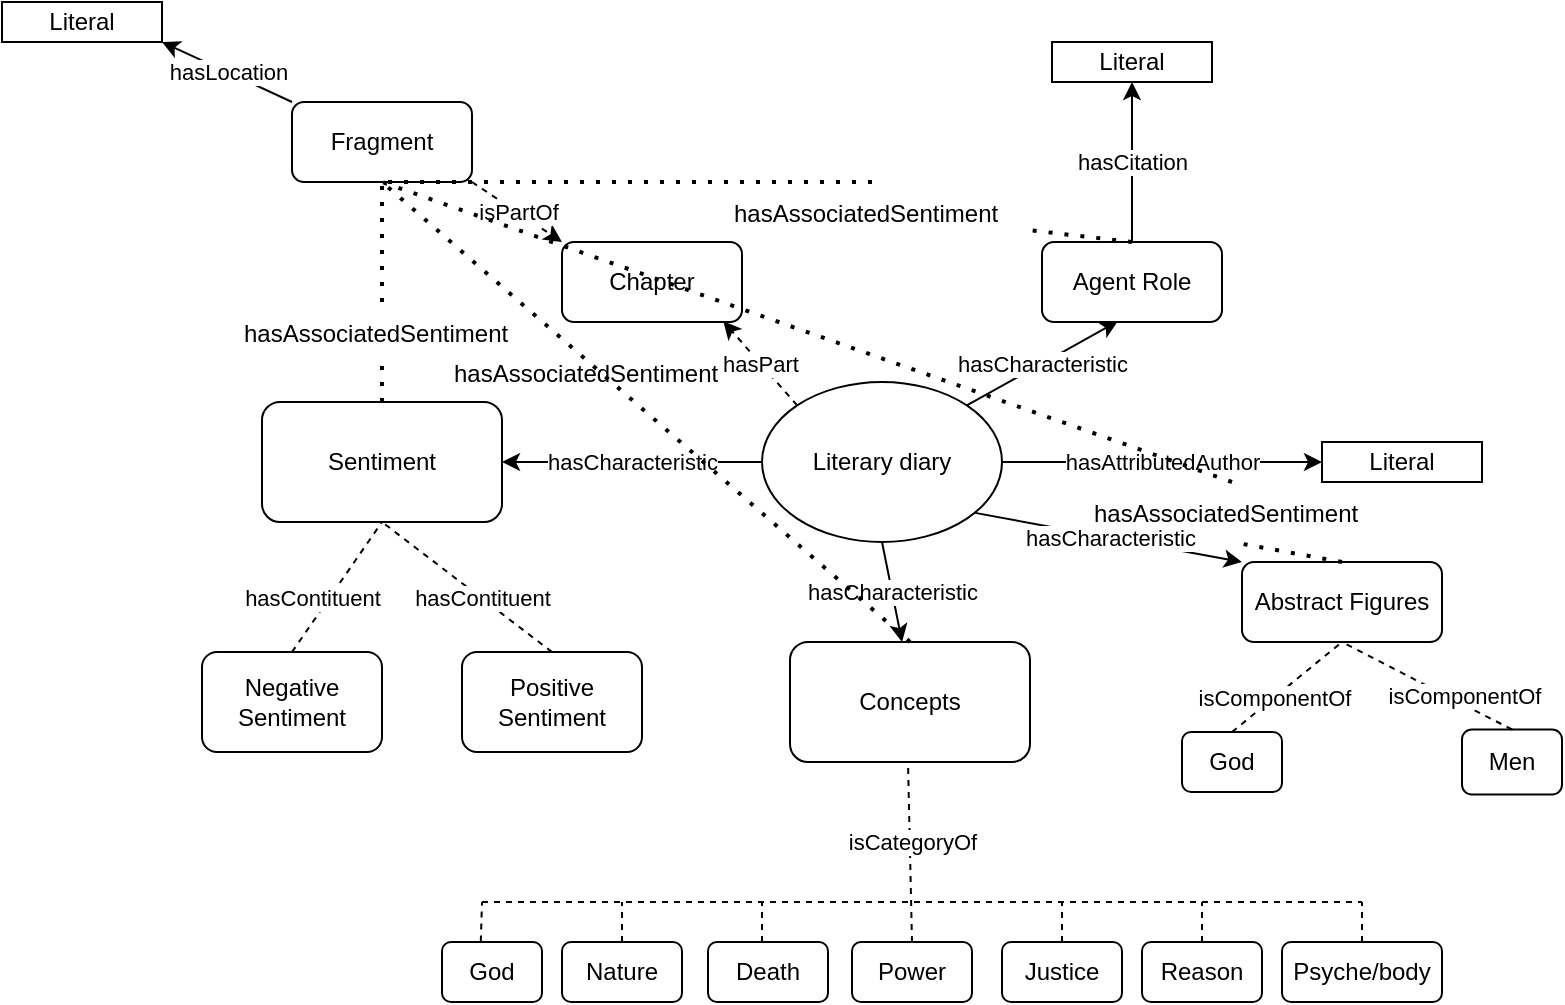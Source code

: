 <mxfile version="18.0.6" type="device"><diagram id="lmt_hQdFREL9b_rtfjdI" name="Page-1"><mxGraphModel dx="1865" dy="649" grid="1" gridSize="10" guides="1" tooltips="1" connect="1" arrows="1" fold="1" page="1" pageScale="1" pageWidth="827" pageHeight="1169" math="0" shadow="0"><root><mxCell id="0"/><mxCell id="1" parent="0"/><mxCell id="wSqcRJACnzRzoGMwE3hV-1" value="Literary diary" style="ellipse;whiteSpace=wrap;html=1;" parent="1" vertex="1"><mxGeometry x="340" y="220" width="120" height="80" as="geometry"/></mxCell><mxCell id="wSqcRJACnzRzoGMwE3hV-2" value="Sentiment" style="rounded=1;whiteSpace=wrap;html=1;" parent="1" vertex="1"><mxGeometry x="90" y="230" width="120" height="60" as="geometry"/></mxCell><mxCell id="wSqcRJACnzRzoGMwE3hV-3" value="Concepts" style="rounded=1;whiteSpace=wrap;html=1;" parent="1" vertex="1"><mxGeometry x="354" y="350" width="120" height="60" as="geometry"/></mxCell><mxCell id="wSqcRJACnzRzoGMwE3hV-4" value="Abstract Figures" style="rounded=1;whiteSpace=wrap;html=1;" parent="1" vertex="1"><mxGeometry x="580" y="310" width="100" height="40" as="geometry"/></mxCell><mxCell id="wSqcRJACnzRzoGMwE3hV-5" value="" style="endArrow=classic;html=1;rounded=0;entryX=1;entryY=0.5;entryDx=0;entryDy=0;" parent="1" source="wSqcRJACnzRzoGMwE3hV-1" target="wSqcRJACnzRzoGMwE3hV-2" edge="1"><mxGeometry relative="1" as="geometry"><mxPoint x="220" y="270" as="sourcePoint"/><mxPoint x="320" y="270" as="targetPoint"/></mxGeometry></mxCell><mxCell id="wSqcRJACnzRzoGMwE3hV-6" value="hasCharacteristic" style="edgeLabel;resizable=0;html=1;align=center;verticalAlign=middle;" parent="wSqcRJACnzRzoGMwE3hV-5" connectable="0" vertex="1"><mxGeometry relative="1" as="geometry"/></mxCell><mxCell id="wSqcRJACnzRzoGMwE3hV-9" value="Positive Sentiment" style="rounded=1;whiteSpace=wrap;html=1;" parent="1" vertex="1"><mxGeometry x="190" y="355" width="90" height="50" as="geometry"/></mxCell><mxCell id="wSqcRJACnzRzoGMwE3hV-12" value="Negative Sentiment" style="rounded=1;whiteSpace=wrap;html=1;" parent="1" vertex="1"><mxGeometry x="60" y="355" width="90" height="50" as="geometry"/></mxCell><mxCell id="wSqcRJACnzRzoGMwE3hV-17" value="" style="endArrow=classic;html=1;rounded=0;exitX=0.5;exitY=1;exitDx=0;exitDy=0;entryX=0.467;entryY=0;entryDx=0;entryDy=0;entryPerimeter=0;" parent="1" source="wSqcRJACnzRzoGMwE3hV-1" target="wSqcRJACnzRzoGMwE3hV-3" edge="1"><mxGeometry relative="1" as="geometry"><mxPoint x="350" y="320" as="sourcePoint"/><mxPoint x="450" y="320" as="targetPoint"/></mxGeometry></mxCell><mxCell id="wSqcRJACnzRzoGMwE3hV-18" value="hasCharacteristic" style="edgeLabel;resizable=0;html=1;align=center;verticalAlign=middle;" parent="wSqcRJACnzRzoGMwE3hV-17" connectable="0" vertex="1"><mxGeometry relative="1" as="geometry"/></mxCell><mxCell id="wSqcRJACnzRzoGMwE3hV-19" value="" style="endArrow=classic;html=1;rounded=0;exitX=0.888;exitY=0.818;exitDx=0;exitDy=0;exitPerimeter=0;entryX=0;entryY=0;entryDx=0;entryDy=0;" parent="1" source="wSqcRJACnzRzoGMwE3hV-1" target="wSqcRJACnzRzoGMwE3hV-4" edge="1"><mxGeometry relative="1" as="geometry"><mxPoint x="480" y="290" as="sourcePoint"/><mxPoint x="580" y="290" as="targetPoint"/></mxGeometry></mxCell><mxCell id="wSqcRJACnzRzoGMwE3hV-20" value="hasCharacteristic" style="edgeLabel;resizable=0;html=1;align=center;verticalAlign=middle;" parent="wSqcRJACnzRzoGMwE3hV-19" connectable="0" vertex="1"><mxGeometry relative="1" as="geometry"/></mxCell><mxCell id="wSqcRJACnzRzoGMwE3hV-28" value="Nature" style="rounded=1;whiteSpace=wrap;html=1;" parent="1" vertex="1"><mxGeometry x="240" y="500" width="60" height="30" as="geometry"/></mxCell><mxCell id="wSqcRJACnzRzoGMwE3hV-29" value="" style="endArrow=none;dashed=1;html=1;rounded=0;" parent="1" edge="1"><mxGeometry width="50" height="50" relative="1" as="geometry"><mxPoint x="200" y="480" as="sourcePoint"/><mxPoint x="640" y="480" as="targetPoint"/></mxGeometry></mxCell><mxCell id="wSqcRJACnzRzoGMwE3hV-30" value="" style="endArrow=none;dashed=1;html=1;rounded=0;" parent="1" edge="1"><mxGeometry width="50" height="50" relative="1" as="geometry"><mxPoint x="270" y="500" as="sourcePoint"/><mxPoint x="270" y="480" as="targetPoint"/></mxGeometry></mxCell><mxCell id="wSqcRJACnzRzoGMwE3hV-31" value="" style="endArrow=none;dashed=1;html=1;rounded=0;" parent="1" edge="1"><mxGeometry width="50" height="50" relative="1" as="geometry"><mxPoint x="340" y="500" as="sourcePoint"/><mxPoint x="340" y="480" as="targetPoint"/></mxGeometry></mxCell><mxCell id="wSqcRJACnzRzoGMwE3hV-33" value="Death" style="rounded=1;whiteSpace=wrap;html=1;" parent="1" vertex="1"><mxGeometry x="313" y="500" width="60" height="30" as="geometry"/></mxCell><mxCell id="wSqcRJACnzRzoGMwE3hV-34" value="Power" style="rounded=1;whiteSpace=wrap;html=1;" parent="1" vertex="1"><mxGeometry x="385" y="500" width="60" height="30" as="geometry"/></mxCell><mxCell id="wSqcRJACnzRzoGMwE3hV-35" value="Justice" style="rounded=1;whiteSpace=wrap;html=1;" parent="1" vertex="1"><mxGeometry x="460" y="500" width="60" height="30" as="geometry"/></mxCell><mxCell id="wSqcRJACnzRzoGMwE3hV-36" value="Reason" style="rounded=1;whiteSpace=wrap;html=1;" parent="1" vertex="1"><mxGeometry x="530" y="500" width="60" height="30" as="geometry"/></mxCell><mxCell id="wSqcRJACnzRzoGMwE3hV-37" value="Psyche/body" style="rounded=1;whiteSpace=wrap;html=1;" parent="1" vertex="1"><mxGeometry x="600" y="500" width="80" height="30" as="geometry"/></mxCell><mxCell id="wSqcRJACnzRzoGMwE3hV-38" value="God" style="rounded=1;whiteSpace=wrap;html=1;" parent="1" vertex="1"><mxGeometry x="180" y="500" width="50" height="30" as="geometry"/></mxCell><mxCell id="wSqcRJACnzRzoGMwE3hV-39" value="" style="endArrow=none;dashed=1;html=1;rounded=0;exitX=0.5;exitY=0;exitDx=0;exitDy=0;" parent="1" source="wSqcRJACnzRzoGMwE3hV-35" edge="1"><mxGeometry width="50" height="50" relative="1" as="geometry"><mxPoint x="420" y="510" as="sourcePoint"/><mxPoint x="490" y="480" as="targetPoint"/><Array as="points"/></mxGeometry></mxCell><mxCell id="wSqcRJACnzRzoGMwE3hV-40" value="" style="endArrow=none;dashed=1;html=1;rounded=0;exitX=0.5;exitY=0;exitDx=0;exitDy=0;" parent="1" source="wSqcRJACnzRzoGMwE3hV-36" edge="1"><mxGeometry width="50" height="50" relative="1" as="geometry"><mxPoint x="490" y="510" as="sourcePoint"/><mxPoint x="560" y="480" as="targetPoint"/><Array as="points"/></mxGeometry></mxCell><mxCell id="wSqcRJACnzRzoGMwE3hV-41" value="" style="endArrow=none;dashed=1;html=1;rounded=0;exitX=0.5;exitY=0;exitDx=0;exitDy=0;" parent="1" source="wSqcRJACnzRzoGMwE3hV-37" edge="1"><mxGeometry width="50" height="50" relative="1" as="geometry"><mxPoint x="560" y="510" as="sourcePoint"/><mxPoint x="640" y="480" as="targetPoint"/><Array as="points"/></mxGeometry></mxCell><mxCell id="wSqcRJACnzRzoGMwE3hV-42" value="" style="endArrow=none;dashed=1;html=1;rounded=0;exitX=0.388;exitY=-0.007;exitDx=0;exitDy=0;exitPerimeter=0;" parent="1" source="wSqcRJACnzRzoGMwE3hV-38" edge="1"><mxGeometry width="50" height="50" relative="1" as="geometry"><mxPoint x="280" y="510" as="sourcePoint"/><mxPoint x="200" y="480" as="targetPoint"/></mxGeometry></mxCell><mxCell id="wSqcRJACnzRzoGMwE3hV-53" value="God" style="rounded=1;whiteSpace=wrap;html=1;" parent="1" vertex="1"><mxGeometry x="550" y="395" width="50" height="30" as="geometry"/></mxCell><mxCell id="wSqcRJACnzRzoGMwE3hV-57" value="Men" style="rounded=1;whiteSpace=wrap;html=1;" parent="1" vertex="1"><mxGeometry x="690" y="393.75" width="50" height="32.5" as="geometry"/></mxCell><mxCell id="tqumyQy12HR-9DxP7lMj-1" value="" style="endArrow=classic;html=1;rounded=0;exitX=1;exitY=0;exitDx=0;exitDy=0;entryX=0.422;entryY=0.99;entryDx=0;entryDy=0;entryPerimeter=0;" parent="1" source="wSqcRJACnzRzoGMwE3hV-1" target="tqumyQy12HR-9DxP7lMj-3" edge="1"><mxGeometry relative="1" as="geometry"><mxPoint x="579.672" y="159.997" as="sourcePoint"/><mxPoint x="520" y="190" as="targetPoint"/></mxGeometry></mxCell><mxCell id="tqumyQy12HR-9DxP7lMj-2" value="hasCharacteristic" style="edgeLabel;resizable=0;html=1;align=center;verticalAlign=middle;" parent="tqumyQy12HR-9DxP7lMj-1" connectable="0" vertex="1"><mxGeometry relative="1" as="geometry"/></mxCell><mxCell id="tqumyQy12HR-9DxP7lMj-3" value="Agent Role" style="rounded=1;whiteSpace=wrap;html=1;" parent="1" vertex="1"><mxGeometry x="480" y="150" width="90" height="40" as="geometry"/></mxCell><mxCell id="tqumyQy12HR-9DxP7lMj-26" style="edgeStyle=orthogonalEdgeStyle;rounded=0;orthogonalLoop=1;jettySize=auto;html=1;exitX=0.75;exitY=1;exitDx=0;exitDy=0;entryX=0.5;entryY=1;entryDx=0;entryDy=0;dashed=1;endArrow=none;endFill=0;" parent="1" source="wSqcRJACnzRzoGMwE3hV-53" target="wSqcRJACnzRzoGMwE3hV-53" edge="1"><mxGeometry relative="1" as="geometry"/></mxCell><mxCell id="tqumyQy12HR-9DxP7lMj-27" value="" style="endArrow=none;html=1;rounded=0;dashed=1;endFill=0;exitX=0.5;exitY=0;exitDx=0;exitDy=0;" parent="1" source="wSqcRJACnzRzoGMwE3hV-53" edge="1"><mxGeometry relative="1" as="geometry"><mxPoint x="580" y="390" as="sourcePoint"/><mxPoint x="630" y="350" as="targetPoint"/><Array as="points"/></mxGeometry></mxCell><mxCell id="tqumyQy12HR-9DxP7lMj-28" value="isComponentOf" style="edgeLabel;resizable=0;html=1;align=center;verticalAlign=middle;" parent="tqumyQy12HR-9DxP7lMj-27" connectable="0" vertex="1"><mxGeometry relative="1" as="geometry"><mxPoint x="-7" y="5" as="offset"/></mxGeometry></mxCell><mxCell id="tqumyQy12HR-9DxP7lMj-29" value="" style="endArrow=none;html=1;rounded=0;dashed=1;entryX=0.5;entryY=1;entryDx=0;entryDy=0;endFill=0;exitX=0.5;exitY=0;exitDx=0;exitDy=0;" parent="1" source="wSqcRJACnzRzoGMwE3hV-57" target="wSqcRJACnzRzoGMwE3hV-4" edge="1"><mxGeometry relative="1" as="geometry"><mxPoint x="620.5" y="432.5" as="sourcePoint"/><mxPoint x="670" y="377.5" as="targetPoint"/><Array as="points"/></mxGeometry></mxCell><mxCell id="tqumyQy12HR-9DxP7lMj-30" value="isComponentOf" style="edgeLabel;resizable=0;html=1;align=center;verticalAlign=middle;" parent="tqumyQy12HR-9DxP7lMj-29" connectable="0" vertex="1"><mxGeometry relative="1" as="geometry"><mxPoint x="18" y="5" as="offset"/></mxGeometry></mxCell><mxCell id="tqumyQy12HR-9DxP7lMj-32" value="" style="endArrow=none;html=1;rounded=0;dashed=1;endFill=0;entryX=0.5;entryY=1;entryDx=0;entryDy=0;exitX=0.5;exitY=0;exitDx=0;exitDy=0;" parent="1" source="wSqcRJACnzRzoGMwE3hV-12" target="wSqcRJACnzRzoGMwE3hV-2" edge="1"><mxGeometry relative="1" as="geometry"><mxPoint x="160" y="370" as="sourcePoint"/><mxPoint x="165" y="348.75" as="targetPoint"/><Array as="points"/></mxGeometry></mxCell><mxCell id="tqumyQy12HR-9DxP7lMj-33" value="hasContituent" style="edgeLabel;resizable=0;html=1;align=center;verticalAlign=middle;" parent="tqumyQy12HR-9DxP7lMj-32" connectable="0" vertex="1"><mxGeometry relative="1" as="geometry"><mxPoint x="-13" y="5" as="offset"/></mxGeometry></mxCell><mxCell id="tqumyQy12HR-9DxP7lMj-34" value="" style="endArrow=none;html=1;rounded=0;dashed=1;endFill=0;exitX=0.5;exitY=0;exitDx=0;exitDy=0;entryX=0.5;entryY=1;entryDx=0;entryDy=0;" parent="1" source="wSqcRJACnzRzoGMwE3hV-9" target="wSqcRJACnzRzoGMwE3hV-2" edge="1"><mxGeometry relative="1" as="geometry"><mxPoint x="125" y="386.25" as="sourcePoint"/><mxPoint x="210" y="340" as="targetPoint"/><Array as="points"/></mxGeometry></mxCell><mxCell id="tqumyQy12HR-9DxP7lMj-35" value="hasContituent" style="edgeLabel;resizable=0;html=1;align=center;verticalAlign=middle;" parent="tqumyQy12HR-9DxP7lMj-34" connectable="0" vertex="1"><mxGeometry relative="1" as="geometry"><mxPoint x="7" y="5" as="offset"/></mxGeometry></mxCell><mxCell id="tqumyQy12HR-9DxP7lMj-36" value="" style="endArrow=none;html=1;rounded=0;dashed=1;entryX=0.5;entryY=1;entryDx=0;entryDy=0;endFill=0;exitX=0.5;exitY=0;exitDx=0;exitDy=0;" parent="1" source="wSqcRJACnzRzoGMwE3hV-34" edge="1"><mxGeometry relative="1" as="geometry"><mxPoint x="413" y="480" as="sourcePoint"/><mxPoint x="413" y="410" as="targetPoint"/><Array as="points"/></mxGeometry></mxCell><mxCell id="tqumyQy12HR-9DxP7lMj-37" value="isCategoryOf" style="edgeLabel;resizable=0;html=1;align=center;verticalAlign=middle;" parent="tqumyQy12HR-9DxP7lMj-36" connectable="0" vertex="1"><mxGeometry relative="1" as="geometry"><mxPoint x="1" y="-5" as="offset"/></mxGeometry></mxCell><mxCell id="ntblI3FA6Unm_qFx-2an-2" value="Chapter" style="rounded=1;whiteSpace=wrap;html=1;" vertex="1" parent="1"><mxGeometry x="240" y="150" width="90" height="40" as="geometry"/></mxCell><mxCell id="ntblI3FA6Unm_qFx-2an-4" value="Fragment" style="rounded=1;whiteSpace=wrap;html=1;" vertex="1" parent="1"><mxGeometry x="105" y="80" width="90" height="40" as="geometry"/></mxCell><mxCell id="ntblI3FA6Unm_qFx-2an-9" value="" style="endArrow=classic;html=1;rounded=0;exitX=1;exitY=0.5;exitDx=0;exitDy=0;entryX=0;entryY=0.5;entryDx=0;entryDy=0;" edge="1" parent="1" source="wSqcRJACnzRzoGMwE3hV-1" target="ntblI3FA6Unm_qFx-2an-12"><mxGeometry relative="1" as="geometry"><mxPoint x="350" y="270" as="sourcePoint"/><mxPoint x="600" y="260" as="targetPoint"/></mxGeometry></mxCell><mxCell id="ntblI3FA6Unm_qFx-2an-10" value="hasAttributedAuthor" style="edgeLabel;resizable=0;html=1;align=center;verticalAlign=middle;" connectable="0" vertex="1" parent="ntblI3FA6Unm_qFx-2an-9"><mxGeometry relative="1" as="geometry"/></mxCell><mxCell id="ntblI3FA6Unm_qFx-2an-12" value="Literal" style="rounded=0;whiteSpace=wrap;html=1;" vertex="1" parent="1"><mxGeometry x="620" y="250" width="80" height="20" as="geometry"/></mxCell><mxCell id="ntblI3FA6Unm_qFx-2an-13" value="" style="endArrow=classic;html=1;rounded=0;exitX=0;exitY=0;exitDx=0;exitDy=0;entryX=1;entryY=1;entryDx=0;entryDy=0;" edge="1" parent="1" source="ntblI3FA6Unm_qFx-2an-4" target="ntblI3FA6Unm_qFx-2an-15"><mxGeometry relative="1" as="geometry"><mxPoint x="350" y="270" as="sourcePoint"/><mxPoint x="50" y="50" as="targetPoint"/></mxGeometry></mxCell><mxCell id="ntblI3FA6Unm_qFx-2an-14" value="hasLocation" style="edgeLabel;resizable=0;html=1;align=center;verticalAlign=middle;" connectable="0" vertex="1" parent="ntblI3FA6Unm_qFx-2an-13"><mxGeometry relative="1" as="geometry"/></mxCell><mxCell id="ntblI3FA6Unm_qFx-2an-15" value="Literal" style="rounded=0;whiteSpace=wrap;html=1;" vertex="1" parent="1"><mxGeometry x="-40" y="30" width="80" height="20" as="geometry"/></mxCell><mxCell id="ntblI3FA6Unm_qFx-2an-27" value="" style="endArrow=classic;html=1;rounded=0;exitX=0.5;exitY=0;exitDx=0;exitDy=0;entryX=0.5;entryY=1;entryDx=0;entryDy=0;" edge="1" parent="1" source="tqumyQy12HR-9DxP7lMj-3" target="ntblI3FA6Unm_qFx-2an-34"><mxGeometry relative="1" as="geometry"><mxPoint x="452.426" y="241.716" as="sourcePoint"/><mxPoint x="530" y="70" as="targetPoint"/></mxGeometry></mxCell><mxCell id="ntblI3FA6Unm_qFx-2an-28" value="hasCitation" style="edgeLabel;resizable=0;html=1;align=center;verticalAlign=middle;" connectable="0" vertex="1" parent="ntblI3FA6Unm_qFx-2an-27"><mxGeometry relative="1" as="geometry"/></mxCell><mxCell id="ntblI3FA6Unm_qFx-2an-30" value="" style="endArrow=classic;html=1;rounded=0;exitX=0;exitY=0;exitDx=0;exitDy=0;entryX=0.896;entryY=0.99;entryDx=0;entryDy=0;entryPerimeter=0;dashed=1;" edge="1" parent="1" source="wSqcRJACnzRzoGMwE3hV-1" target="ntblI3FA6Unm_qFx-2an-2"><mxGeometry relative="1" as="geometry"><mxPoint x="452.426" y="241.716" as="sourcePoint"/><mxPoint x="527.98" y="199.6" as="targetPoint"/></mxGeometry></mxCell><mxCell id="ntblI3FA6Unm_qFx-2an-31" value="hasPart" style="edgeLabel;resizable=0;html=1;align=center;verticalAlign=middle;" connectable="0" vertex="1" parent="ntblI3FA6Unm_qFx-2an-30"><mxGeometry relative="1" as="geometry"/></mxCell><mxCell id="ntblI3FA6Unm_qFx-2an-32" value="" style="endArrow=classic;html=1;rounded=0;exitX=1;exitY=1;exitDx=0;exitDy=0;dashed=1;entryX=0;entryY=0;entryDx=0;entryDy=0;" edge="1" parent="1" source="ntblI3FA6Unm_qFx-2an-4" target="ntblI3FA6Unm_qFx-2an-2"><mxGeometry relative="1" as="geometry"><mxPoint x="367.574" y="241.716" as="sourcePoint"/><mxPoint x="170" y="180" as="targetPoint"/></mxGeometry></mxCell><mxCell id="ntblI3FA6Unm_qFx-2an-33" value="isPartOf" style="edgeLabel;resizable=0;html=1;align=center;verticalAlign=middle;" connectable="0" vertex="1" parent="ntblI3FA6Unm_qFx-2an-32"><mxGeometry relative="1" as="geometry"/></mxCell><mxCell id="ntblI3FA6Unm_qFx-2an-34" value="Literal" style="rounded=0;whiteSpace=wrap;html=1;" vertex="1" parent="1"><mxGeometry x="485" y="50" width="80" height="20" as="geometry"/></mxCell><mxCell id="ntblI3FA6Unm_qFx-2an-35" style="edgeStyle=orthogonalEdgeStyle;rounded=0;orthogonalLoop=1;jettySize=auto;html=1;exitX=0.5;exitY=1;exitDx=0;exitDy=0;dashed=1;" edge="1" parent="1" source="ntblI3FA6Unm_qFx-2an-34" target="ntblI3FA6Unm_qFx-2an-34"><mxGeometry relative="1" as="geometry"/></mxCell><mxCell id="ntblI3FA6Unm_qFx-2an-36" value="" style="endArrow=none;dashed=1;html=1;dashPattern=1 3;strokeWidth=2;rounded=0;entryX=0.5;entryY=1;entryDx=0;entryDy=0;exitX=0.5;exitY=0;exitDx=0;exitDy=0;startArrow=none;" edge="1" parent="1" source="ntblI3FA6Unm_qFx-2an-40" target="ntblI3FA6Unm_qFx-2an-4"><mxGeometry width="50" height="50" relative="1" as="geometry"><mxPoint x="10" y="250" as="sourcePoint"/><mxPoint x="60" y="200" as="targetPoint"/></mxGeometry></mxCell><mxCell id="ntblI3FA6Unm_qFx-2an-37" value="" style="endArrow=none;dashed=1;html=1;dashPattern=1 3;strokeWidth=2;rounded=0;exitX=0.5;exitY=0;exitDx=0;exitDy=0;entryX=0.5;entryY=1;entryDx=0;entryDy=0;" edge="1" parent="1" source="wSqcRJACnzRzoGMwE3hV-3" target="ntblI3FA6Unm_qFx-2an-4"><mxGeometry width="50" height="50" relative="1" as="geometry"><mxPoint x="160" y="240" as="sourcePoint"/><mxPoint x="150" y="130" as="targetPoint"/></mxGeometry></mxCell><mxCell id="ntblI3FA6Unm_qFx-2an-38" value="" style="endArrow=none;dashed=1;html=1;dashPattern=1 3;strokeWidth=2;rounded=0;entryX=0.5;entryY=1;entryDx=0;entryDy=0;exitX=0.5;exitY=0;exitDx=0;exitDy=0;startArrow=none;" edge="1" parent="1" source="ntblI3FA6Unm_qFx-2an-45" target="ntblI3FA6Unm_qFx-2an-4"><mxGeometry width="50" height="50" relative="1" as="geometry"><mxPoint x="570" y="290" as="sourcePoint"/><mxPoint x="160" y="130" as="targetPoint"/></mxGeometry></mxCell><mxCell id="ntblI3FA6Unm_qFx-2an-39" value="" style="endArrow=none;dashed=1;html=1;dashPattern=1 3;strokeWidth=2;rounded=0;exitX=0.5;exitY=0;exitDx=0;exitDy=0;startArrow=none;" edge="1" parent="1" source="ntblI3FA6Unm_qFx-2an-43"><mxGeometry width="50" height="50" relative="1" as="geometry"><mxPoint x="160" y="240" as="sourcePoint"/><mxPoint x="150" y="120" as="targetPoint"/></mxGeometry></mxCell><mxCell id="ntblI3FA6Unm_qFx-2an-40" value="hasAssociatedSentiment" style="text;strokeColor=none;fillColor=none;align=left;verticalAlign=middle;spacingLeft=4;spacingRight=4;overflow=hidden;points=[[0,0.5],[1,0.5]];portConstraint=eastwest;rotatable=0;" vertex="1" parent="1"><mxGeometry x="75" y="180" width="150" height="30" as="geometry"/></mxCell><mxCell id="ntblI3FA6Unm_qFx-2an-41" value="" style="endArrow=none;dashed=1;html=1;dashPattern=1 3;strokeWidth=2;rounded=0;entryX=0.5;entryY=1;entryDx=0;entryDy=0;exitX=0.5;exitY=0;exitDx=0;exitDy=0;" edge="1" parent="1" source="wSqcRJACnzRzoGMwE3hV-2" target="ntblI3FA6Unm_qFx-2an-40"><mxGeometry width="50" height="50" relative="1" as="geometry"><mxPoint x="150" y="230" as="sourcePoint"/><mxPoint x="150" y="120" as="targetPoint"/></mxGeometry></mxCell><mxCell id="ntblI3FA6Unm_qFx-2an-42" value="hasAssociatedSentiment" style="text;strokeColor=none;fillColor=none;align=left;verticalAlign=middle;spacingLeft=4;spacingRight=4;overflow=hidden;points=[[0,0.5],[1,0.5]];portConstraint=eastwest;rotatable=0;" vertex="1" parent="1"><mxGeometry x="180" y="200" width="150" height="30" as="geometry"/></mxCell><mxCell id="ntblI3FA6Unm_qFx-2an-43" value="hasAssociatedSentiment" style="text;strokeColor=none;fillColor=none;align=left;verticalAlign=middle;spacingLeft=4;spacingRight=4;overflow=hidden;points=[[0,0.5],[1,0.5]];portConstraint=eastwest;rotatable=0;" vertex="1" parent="1"><mxGeometry x="320" y="120" width="150" height="30" as="geometry"/></mxCell><mxCell id="ntblI3FA6Unm_qFx-2an-44" value="" style="endArrow=none;dashed=1;html=1;dashPattern=1 3;strokeWidth=2;rounded=0;exitX=0.5;exitY=0;exitDx=0;exitDy=0;" edge="1" parent="1" source="tqumyQy12HR-9DxP7lMj-3" target="ntblI3FA6Unm_qFx-2an-43"><mxGeometry width="50" height="50" relative="1" as="geometry"><mxPoint x="525" y="150" as="sourcePoint"/><mxPoint x="150" y="120" as="targetPoint"/></mxGeometry></mxCell><mxCell id="ntblI3FA6Unm_qFx-2an-45" value="hasAssociatedSentiment" style="text;strokeColor=none;fillColor=none;align=left;verticalAlign=middle;spacingLeft=4;spacingRight=4;overflow=hidden;points=[[0,0.5],[1,0.5]];portConstraint=eastwest;rotatable=0;" vertex="1" parent="1"><mxGeometry x="500" y="270" width="150" height="30" as="geometry"/></mxCell><mxCell id="ntblI3FA6Unm_qFx-2an-46" value="" style="endArrow=none;dashed=1;html=1;dashPattern=1 3;strokeWidth=2;rounded=0;entryX=0.5;entryY=1;entryDx=0;entryDy=0;exitX=0.5;exitY=0;exitDx=0;exitDy=0;" edge="1" parent="1" source="wSqcRJACnzRzoGMwE3hV-4" target="ntblI3FA6Unm_qFx-2an-45"><mxGeometry width="50" height="50" relative="1" as="geometry"><mxPoint x="630" y="310" as="sourcePoint"/><mxPoint x="150" y="120" as="targetPoint"/></mxGeometry></mxCell></root></mxGraphModel></diagram></mxfile>
